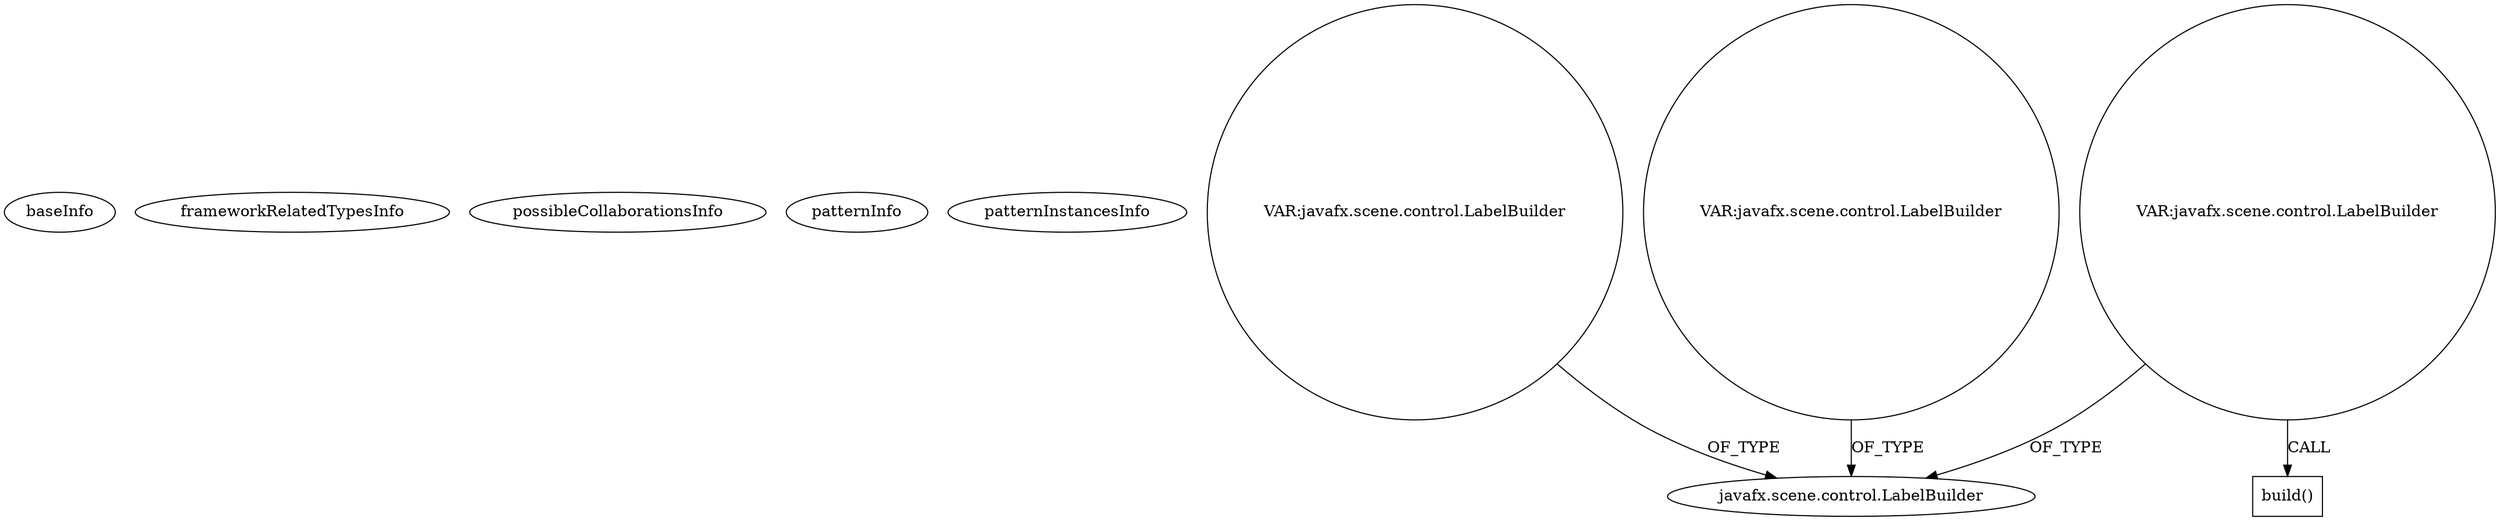 digraph {
baseInfo[graphId=3707,category="pattern",isAnonymous=false,possibleRelation=false]
frameworkRelatedTypesInfo[]
possibleCollaborationsInfo[]
patternInfo[frequency=3.0,patternRootClient=null]
patternInstancesInfo[0="SaiPradeepDandem-javafx2-gradient-builder~/SaiPradeepDandem-javafx2-gradient-builder/javafx2-gradient-builder-master/src/main/java/com/javafx/gradientbuilder/application/RadialSettingsLayout.java~RadialSettingsLayout~1170",1="SaiPradeepDandem-javafx2-gradient-builder~/SaiPradeepDandem-javafx2-gradient-builder/javafx2-gradient-builder-master/src/main/java/com/javafx/gradientbuilder/application/LinearSettingsLayout.java~LinearSettingsLayout~1172",2="KraiZeur-library~/KraiZeur-library/library-master/src/application/presentationLayer/screens/bookScreens/BookFindScreen.java~bookInfoHandler~760"]
87[label="javafx.scene.control.LabelBuilder",vertexType="FRAMEWORK_CLASS_TYPE",isFrameworkType=false]
635[label="VAR:javafx.scene.control.LabelBuilder",vertexType="VARIABLE_EXPRESION",isFrameworkType=false,shape=circle]
626[label="VAR:javafx.scene.control.LabelBuilder",vertexType="VARIABLE_EXPRESION",isFrameworkType=false,shape=circle]
726[label="VAR:javafx.scene.control.LabelBuilder",vertexType="VARIABLE_EXPRESION",isFrameworkType=false,shape=circle]
627[label="build()",vertexType="INSIDE_CALL",isFrameworkType=false,shape=box]
635->87[label="OF_TYPE"]
626->87[label="OF_TYPE"]
626->627[label="CALL"]
726->87[label="OF_TYPE"]
}
